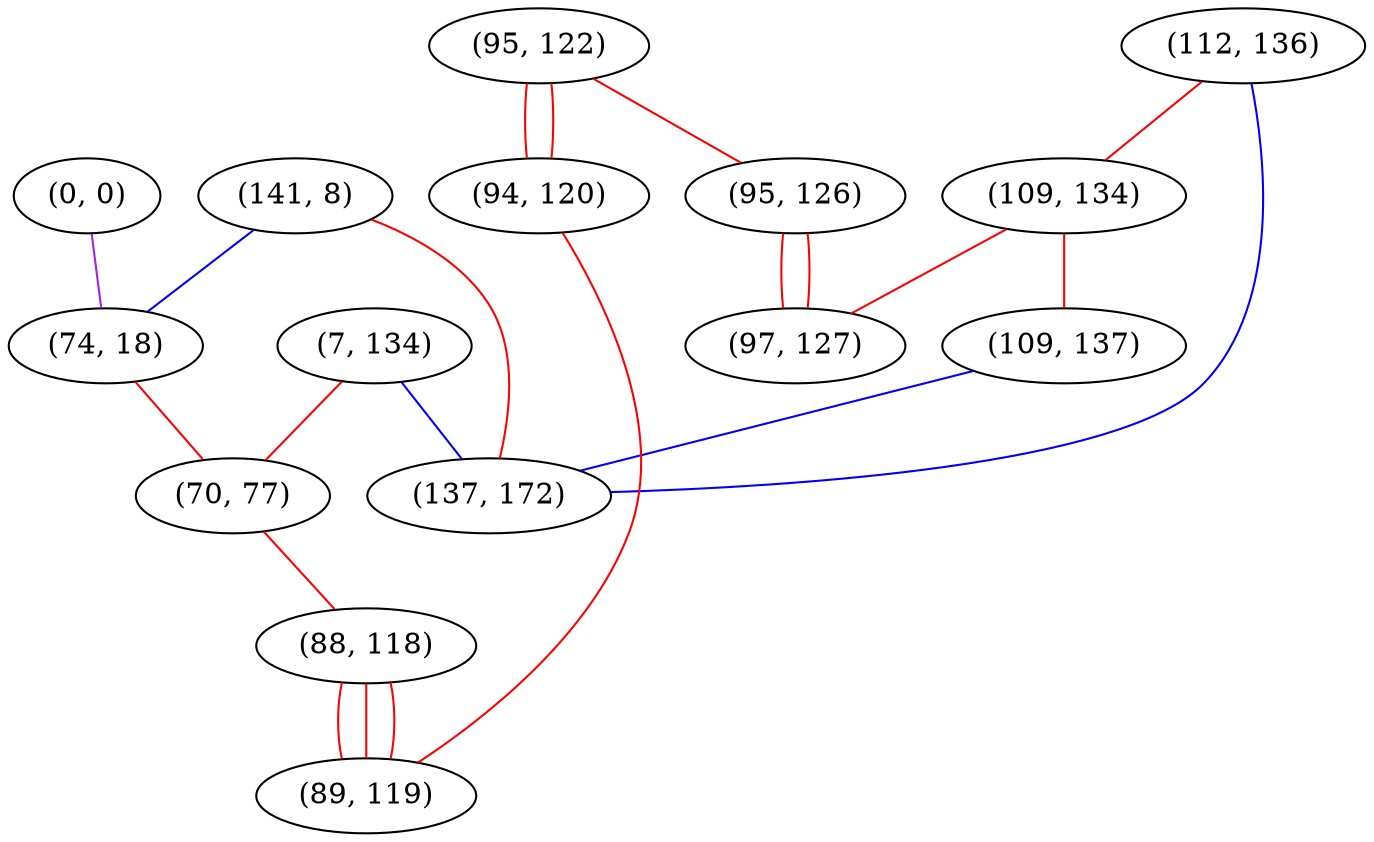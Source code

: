 graph "" {
"(0, 0)";
"(141, 8)";
"(7, 134)";
"(112, 136)";
"(95, 122)";
"(74, 18)";
"(109, 134)";
"(70, 77)";
"(109, 137)";
"(88, 118)";
"(95, 126)";
"(97, 127)";
"(94, 120)";
"(137, 172)";
"(89, 119)";
"(0, 0)" -- "(74, 18)"  [color=purple, key=0, weight=4];
"(141, 8)" -- "(137, 172)"  [color=red, key=0, weight=1];
"(141, 8)" -- "(74, 18)"  [color=blue, key=0, weight=3];
"(7, 134)" -- "(137, 172)"  [color=blue, key=0, weight=3];
"(7, 134)" -- "(70, 77)"  [color=red, key=0, weight=1];
"(112, 136)" -- "(109, 134)"  [color=red, key=0, weight=1];
"(112, 136)" -- "(137, 172)"  [color=blue, key=0, weight=3];
"(95, 122)" -- "(95, 126)"  [color=red, key=0, weight=1];
"(95, 122)" -- "(94, 120)"  [color=red, key=0, weight=1];
"(95, 122)" -- "(94, 120)"  [color=red, key=1, weight=1];
"(74, 18)" -- "(70, 77)"  [color=red, key=0, weight=1];
"(109, 134)" -- "(109, 137)"  [color=red, key=0, weight=1];
"(109, 134)" -- "(97, 127)"  [color=red, key=0, weight=1];
"(70, 77)" -- "(88, 118)"  [color=red, key=0, weight=1];
"(109, 137)" -- "(137, 172)"  [color=blue, key=0, weight=3];
"(88, 118)" -- "(89, 119)"  [color=red, key=0, weight=1];
"(88, 118)" -- "(89, 119)"  [color=red, key=1, weight=1];
"(88, 118)" -- "(89, 119)"  [color=red, key=2, weight=1];
"(95, 126)" -- "(97, 127)"  [color=red, key=0, weight=1];
"(95, 126)" -- "(97, 127)"  [color=red, key=1, weight=1];
"(94, 120)" -- "(89, 119)"  [color=red, key=0, weight=1];
}
